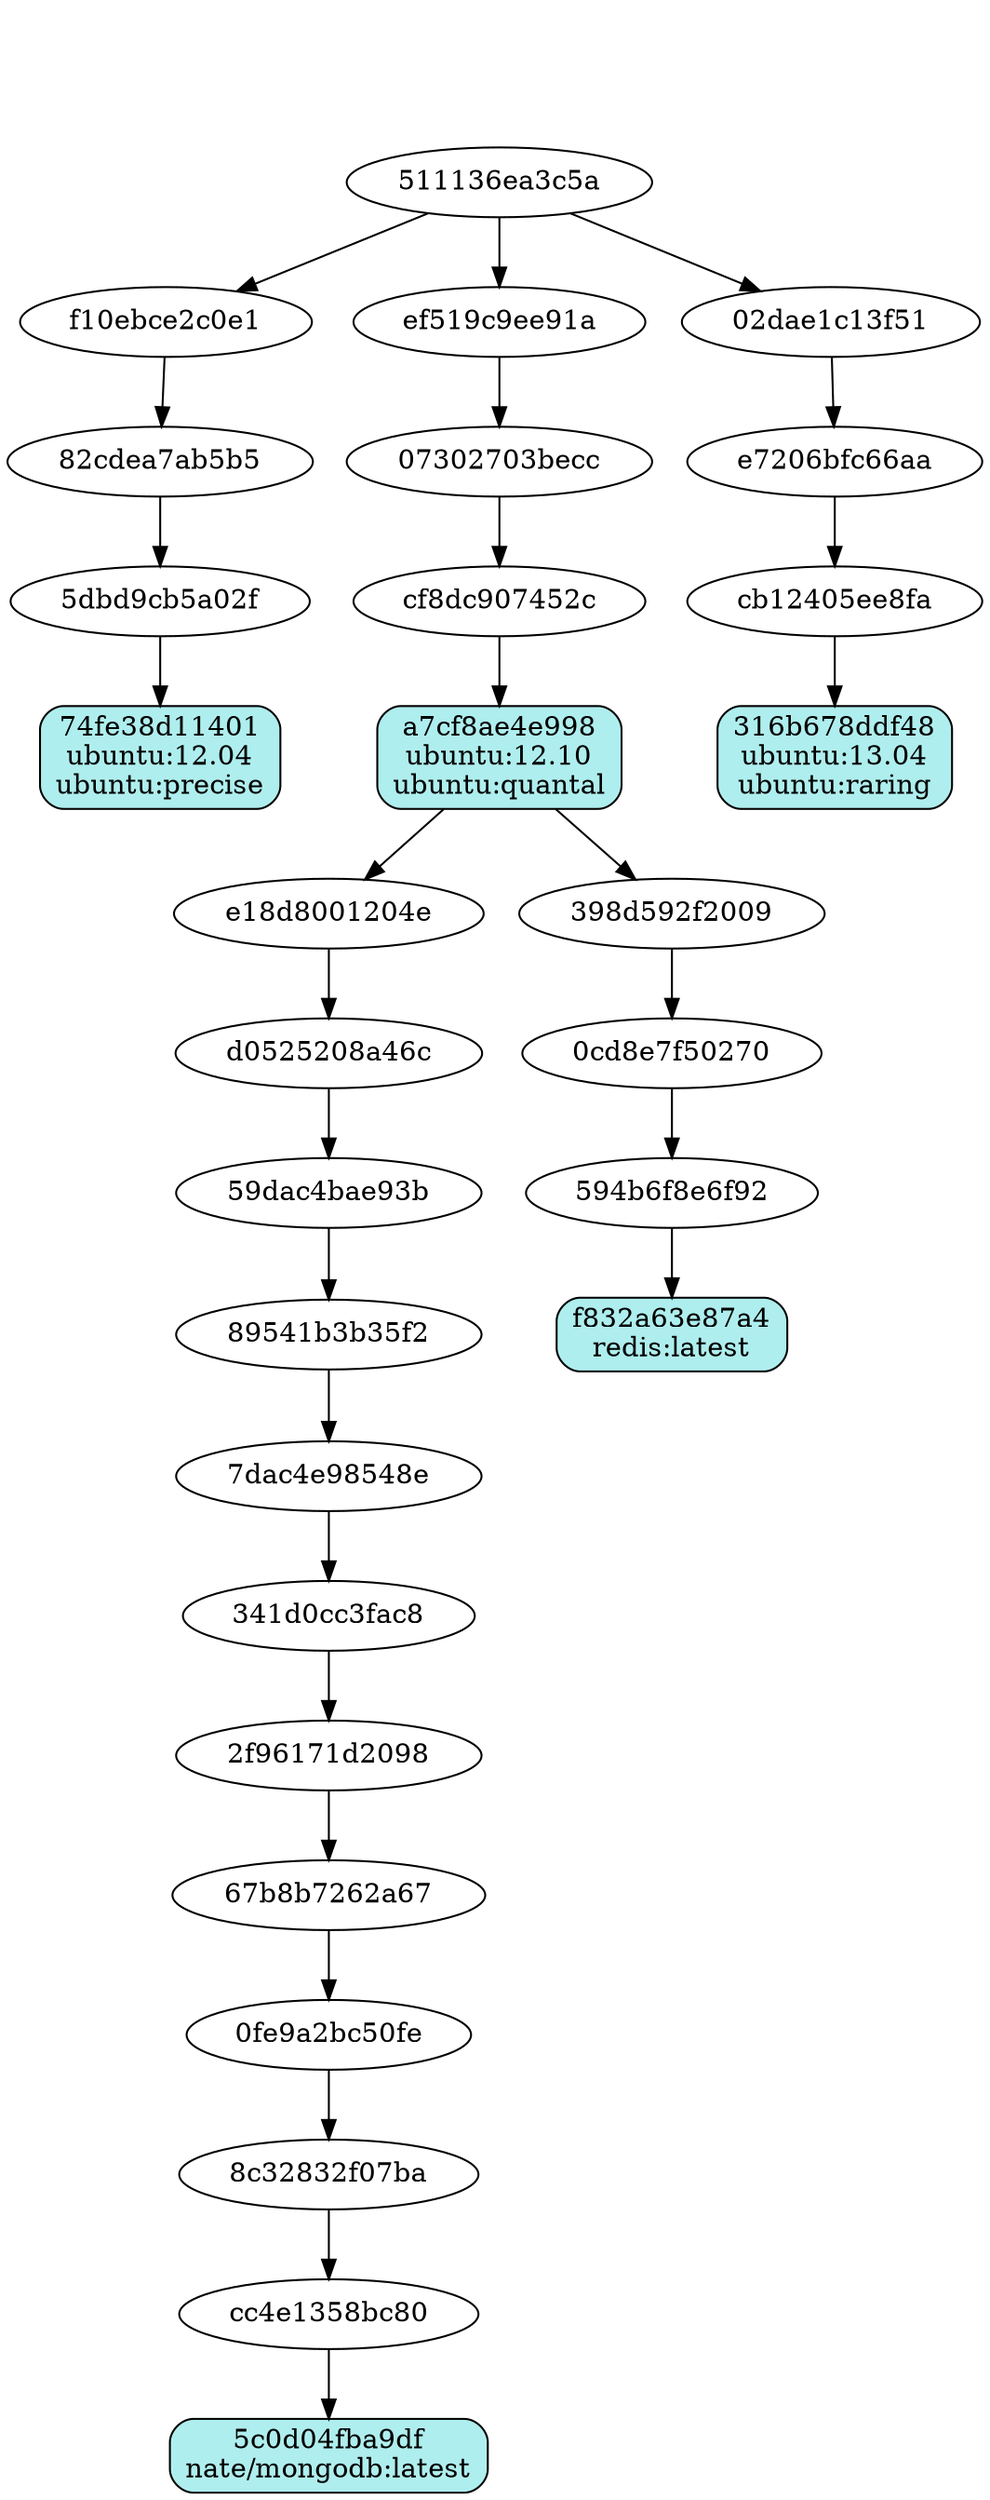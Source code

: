digraph docker {
 "0fe9a2bc50fe" -> "8c32832f07ba"
 "cc4e1358bc80" -> "5c0d04fba9df"
 "5c0d04fba9df" [label="5c0d04fba9df\nnate/mongodb:latest",shape=box,fillcolor="paleturquoise",style="filled,rounded"];
 "67b8b7262a67" -> "0fe9a2bc50fe"
 "2f96171d2098" -> "67b8b7262a67"
 "8c32832f07ba" -> "cc4e1358bc80"
 "89541b3b35f2" -> "7dac4e98548e"
 "341d0cc3fac8" -> "2f96171d2098"
 "7dac4e98548e" -> "341d0cc3fac8"
 "59dac4bae93b" -> "89541b3b35f2"
 "d0525208a46c" -> "59dac4bae93b"
 "e18d8001204e" -> "d0525208a46c"
 "a7cf8ae4e998" -> "e18d8001204e"
 "0cd8e7f50270" -> "594b6f8e6f92"
 "594b6f8e6f92" -> "f832a63e87a4"
 "f832a63e87a4" [label="f832a63e87a4\nredis:latest",shape=box,fillcolor="paleturquoise",style="filled,rounded"];
 "398d592f2009" -> "0cd8e7f50270"
 "a7cf8ae4e998" -> "398d592f2009"
 "5dbd9cb5a02f" -> "74fe38d11401"
 "74fe38d11401" [label="74fe38d11401\nubuntu:12.04\nubuntu:precise",shape=box,fillcolor="paleturquoise",style="filled,rounded"];
 "82cdea7ab5b5" -> "5dbd9cb5a02f"
 "f10ebce2c0e1" -> "82cdea7ab5b5"
 "511136ea3c5a" -> "f10ebce2c0e1"
 "cf8dc907452c" -> "a7cf8ae4e998"
 "a7cf8ae4e998" [label="a7cf8ae4e998\nubuntu:12.10\nubuntu:quantal",shape=box,fillcolor="paleturquoise",style="filled,rounded"];
 "ef519c9ee91a" -> "07302703becc"
 "07302703becc" -> "cf8dc907452c"
 "511136ea3c5a" -> "ef519c9ee91a"
 "cb12405ee8fa" -> "316b678ddf48"
 "316b678ddf48" [label="316b678ddf48\nubuntu:13.04\nubuntu:raring",shape=box,fillcolor="paleturquoise",style="filled,rounded"];
 "e7206bfc66aa" -> "cb12405ee8fa"
 "02dae1c13f51" -> "e7206bfc66aa"
 "511136ea3c5a" -> "02dae1c13f51"
 base -> "511136ea3c5a" [style=invis]
 base [style=invisible]
}

